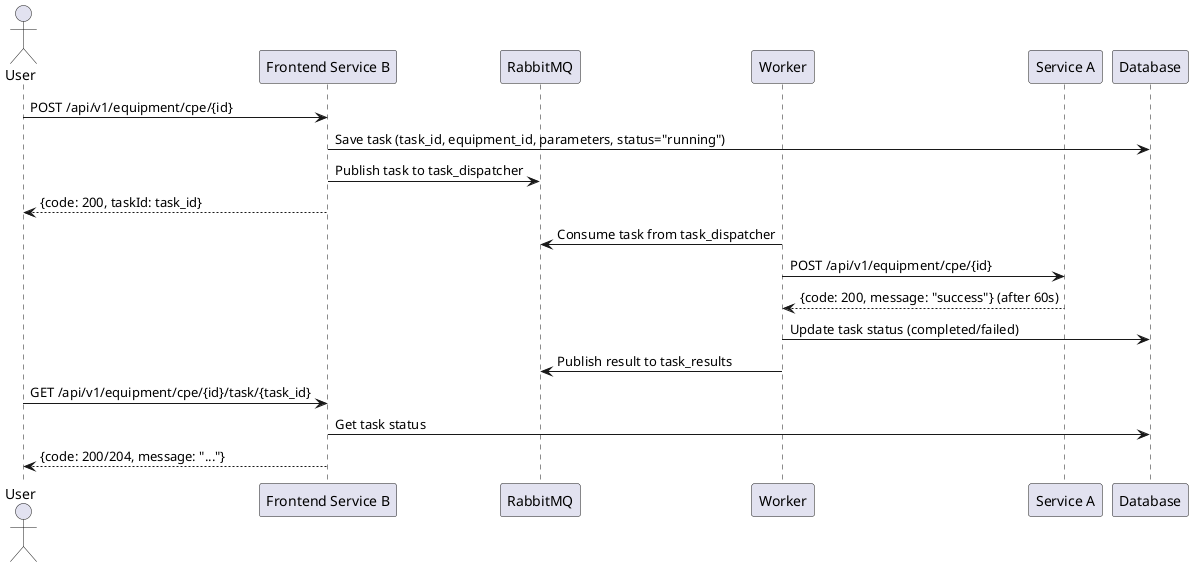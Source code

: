 @startuml
actor User
participant "Frontend Service B" as B
participant "RabbitMQ" as RMQ
participant "Worker" as W
participant "Service A" as A
participant "Database" as DB

User -> B: POST /api/v1/equipment/cpe/{id}
B -> DB: Save task (task_id, equipment_id, parameters, status="running")
B -> RMQ: Publish task to task_dispatcher
B --> User: {code: 200, taskId: task_id}

W -> RMQ: Consume task from task_dispatcher
W -> A: POST /api/v1/equipment/cpe/{id}
A --> W: {code: 200, message: "success"} (after 60s)
W -> DB: Update task status (completed/failed)
W -> RMQ: Publish result to task_results

User -> B: GET /api/v1/equipment/cpe/{id}/task/{task_id}
B -> DB: Get task status
B --> User: {code: 200/204, message: "..."}

@enduml
